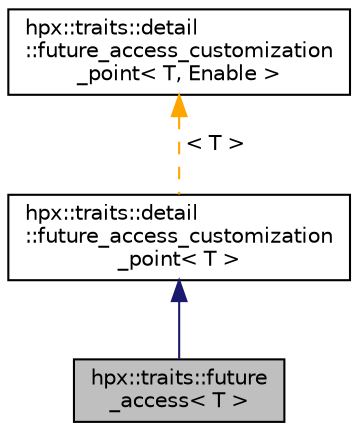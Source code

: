 digraph "hpx::traits::future_access&lt; T &gt;"
{
  edge [fontname="Helvetica",fontsize="10",labelfontname="Helvetica",labelfontsize="10"];
  node [fontname="Helvetica",fontsize="10",shape=record];
  Node0 [label="hpx::traits::future\l_access\< T \>",height=0.2,width=0.4,color="black", fillcolor="grey75", style="filled", fontcolor="black"];
  Node1 -> Node0 [dir="back",color="midnightblue",fontsize="10",style="solid",fontname="Helvetica"];
  Node1 [label="hpx::traits::detail\l::future_access_customization\l_point\< T \>",height=0.2,width=0.4,color="black", fillcolor="white", style="filled",URL="$d7/deb/structhpx_1_1traits_1_1detail_1_1future__access__customization__point.html"];
  Node2 -> Node1 [dir="back",color="orange",fontsize="10",style="dashed",label=" \< T \>" ,fontname="Helvetica"];
  Node2 [label="hpx::traits::detail\l::future_access_customization\l_point\< T, Enable \>",height=0.2,width=0.4,color="black", fillcolor="white", style="filled",URL="$d7/deb/structhpx_1_1traits_1_1detail_1_1future__access__customization__point.html"];
}
